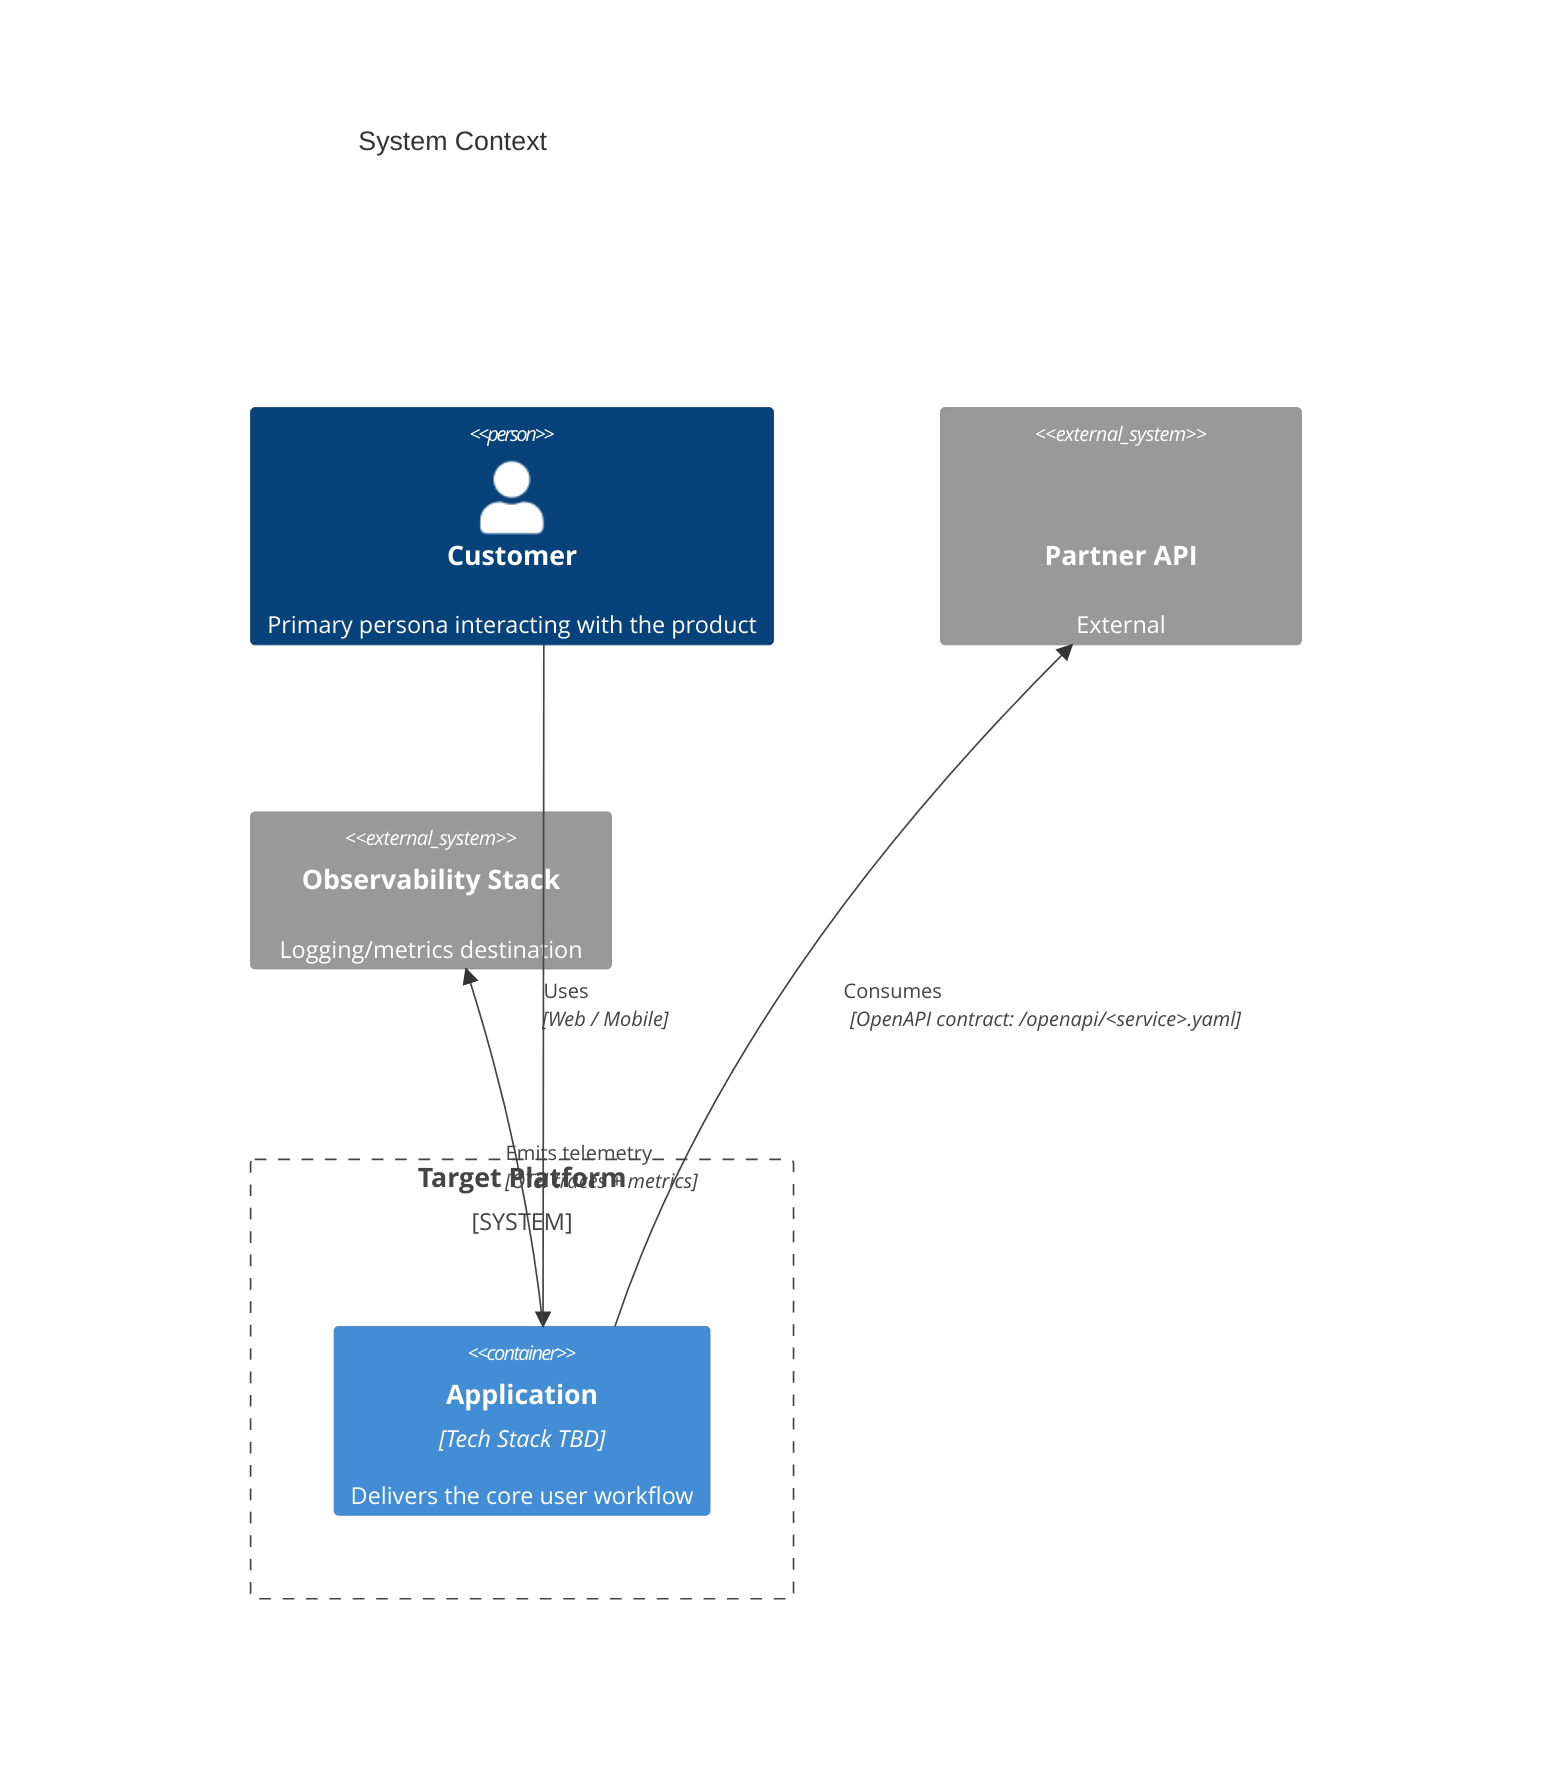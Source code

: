 %% C4 Context Diagram (Mermaid) — aligns with AGENTS Phase 2 architecture requirements
C4Context
    title System Context
    Person(customer, "Customer", "Primary persona interacting with the product")
    System_Boundary(system, "Target Platform") {
        Container(app, "Application", "Tech Stack TBD", "Delivers the core user workflow")
    }
    System_Ext(api_partner, "Partner API", "External", "Data provider / integration")
    System_Ext(obs, "Observability Stack", "Logging/metrics destination")

    Rel(customer, app, "Uses", "Web / Mobile")
    Rel(app, api_partner, "Consumes", "OpenAPI contract: /openapi/<service>.yaml")
    Rel(app, obs, "Emits telemetry", "OTel traces + metrics")